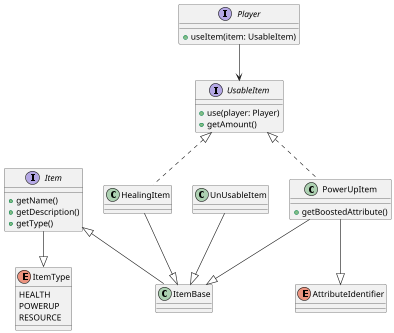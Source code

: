 @startuml
scale 0.6
interface Item {
    +getName()
    +getDescription()
    +getType()
}

enum ItemType {
    HEALTH
    POWERUP
    RESOURCE
}


class ItemBase {
}

class HealingItem {
}

interface UsableItem {
    +use(player: Player)
    +getAmount()
}

class PowerUpItem {
    +getBoostedAttribute()
}

class UnUsableItem {
}

interface Player {
    +useItem(item: UsableItem)
}

enum AttributeIdentifier{
}

Item <|-- ItemBase
Item--|> ItemType

HealingItem --|> ItemBase
PowerUpItem --|> ItemBase
PowerUpItem --|> AttributeIdentifier
UnUsableItem --|> ItemBase

UsableItem <|.. HealingItem
UsableItem <|.. PowerUpItem

Player --> UsableItem
@enduml